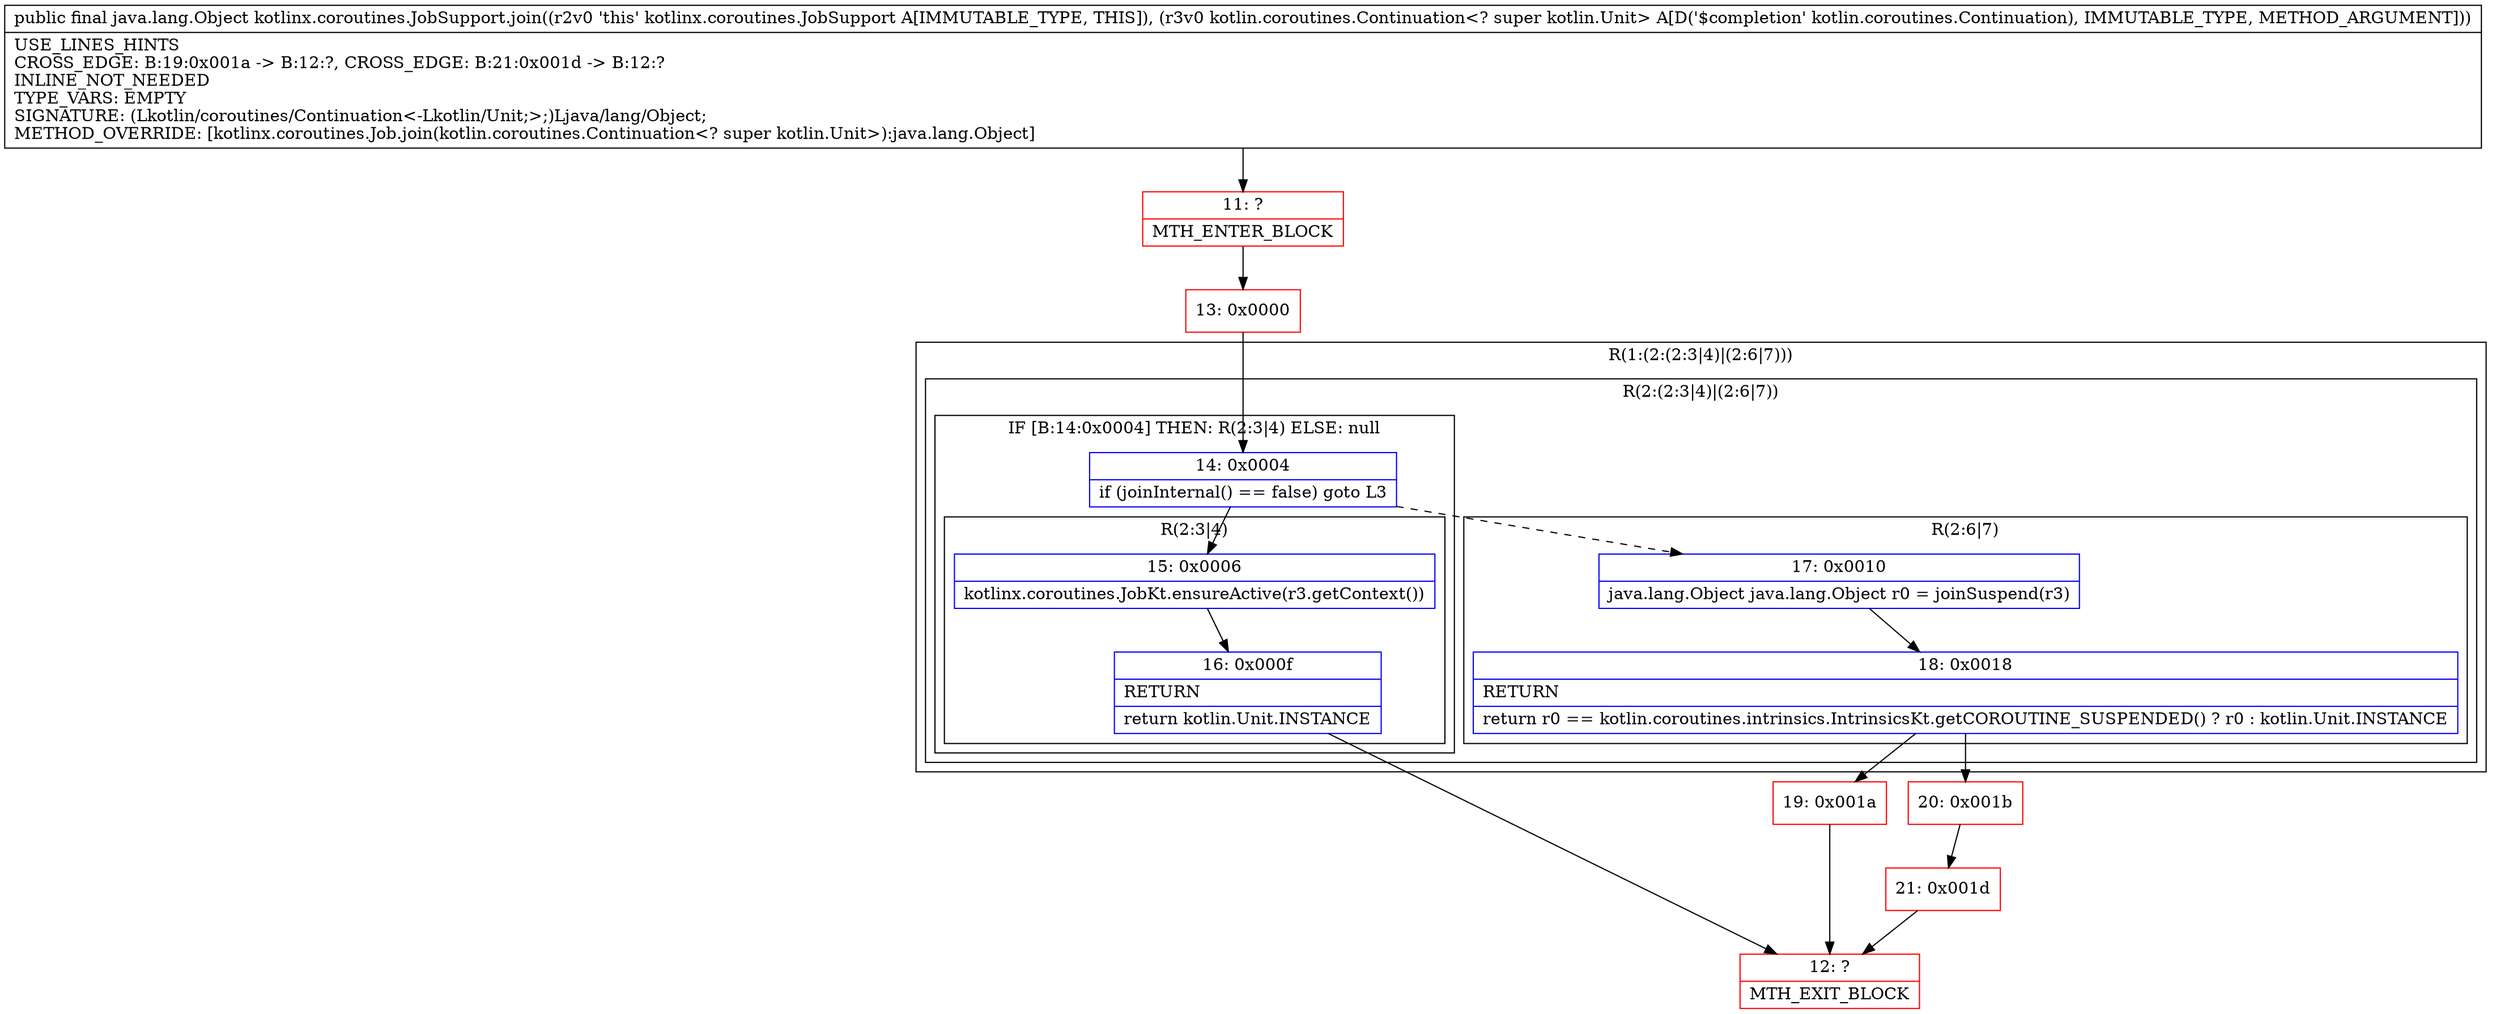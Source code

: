 digraph "CFG forkotlinx.coroutines.JobSupport.join(Lkotlin\/coroutines\/Continuation;)Ljava\/lang\/Object;" {
subgraph cluster_Region_1706940493 {
label = "R(1:(2:(2:3|4)|(2:6|7)))";
node [shape=record,color=blue];
subgraph cluster_Region_1175301129 {
label = "R(2:(2:3|4)|(2:6|7))";
node [shape=record,color=blue];
subgraph cluster_IfRegion_569676523 {
label = "IF [B:14:0x0004] THEN: R(2:3|4) ELSE: null";
node [shape=record,color=blue];
Node_14 [shape=record,label="{14\:\ 0x0004|if (joinInternal() == false) goto L3\l}"];
subgraph cluster_Region_641373920 {
label = "R(2:3|4)";
node [shape=record,color=blue];
Node_15 [shape=record,label="{15\:\ 0x0006|kotlinx.coroutines.JobKt.ensureActive(r3.getContext())\l}"];
Node_16 [shape=record,label="{16\:\ 0x000f|RETURN\l|return kotlin.Unit.INSTANCE\l}"];
}
}
subgraph cluster_Region_29752038 {
label = "R(2:6|7)";
node [shape=record,color=blue];
Node_17 [shape=record,label="{17\:\ 0x0010|java.lang.Object java.lang.Object r0 = joinSuspend(r3)\l}"];
Node_18 [shape=record,label="{18\:\ 0x0018|RETURN\l|return r0 == kotlin.coroutines.intrinsics.IntrinsicsKt.getCOROUTINE_SUSPENDED() ? r0 : kotlin.Unit.INSTANCE\l}"];
}
}
}
Node_11 [shape=record,color=red,label="{11\:\ ?|MTH_ENTER_BLOCK\l}"];
Node_13 [shape=record,color=red,label="{13\:\ 0x0000}"];
Node_12 [shape=record,color=red,label="{12\:\ ?|MTH_EXIT_BLOCK\l}"];
Node_19 [shape=record,color=red,label="{19\:\ 0x001a}"];
Node_20 [shape=record,color=red,label="{20\:\ 0x001b}"];
Node_21 [shape=record,color=red,label="{21\:\ 0x001d}"];
MethodNode[shape=record,label="{public final java.lang.Object kotlinx.coroutines.JobSupport.join((r2v0 'this' kotlinx.coroutines.JobSupport A[IMMUTABLE_TYPE, THIS]), (r3v0 kotlin.coroutines.Continuation\<? super kotlin.Unit\> A[D('$completion' kotlin.coroutines.Continuation), IMMUTABLE_TYPE, METHOD_ARGUMENT]))  | USE_LINES_HINTS\lCROSS_EDGE: B:19:0x001a \-\> B:12:?, CROSS_EDGE: B:21:0x001d \-\> B:12:?\lINLINE_NOT_NEEDED\lTYPE_VARS: EMPTY\lSIGNATURE: (Lkotlin\/coroutines\/Continuation\<\-Lkotlin\/Unit;\>;)Ljava\/lang\/Object;\lMETHOD_OVERRIDE: [kotlinx.coroutines.Job.join(kotlin.coroutines.Continuation\<? super kotlin.Unit\>):java.lang.Object]\l}"];
MethodNode -> Node_11;Node_14 -> Node_15;
Node_14 -> Node_17[style=dashed];
Node_15 -> Node_16;
Node_16 -> Node_12;
Node_17 -> Node_18;
Node_18 -> Node_19;
Node_18 -> Node_20;
Node_11 -> Node_13;
Node_13 -> Node_14;
Node_19 -> Node_12;
Node_20 -> Node_21;
Node_21 -> Node_12;
}

